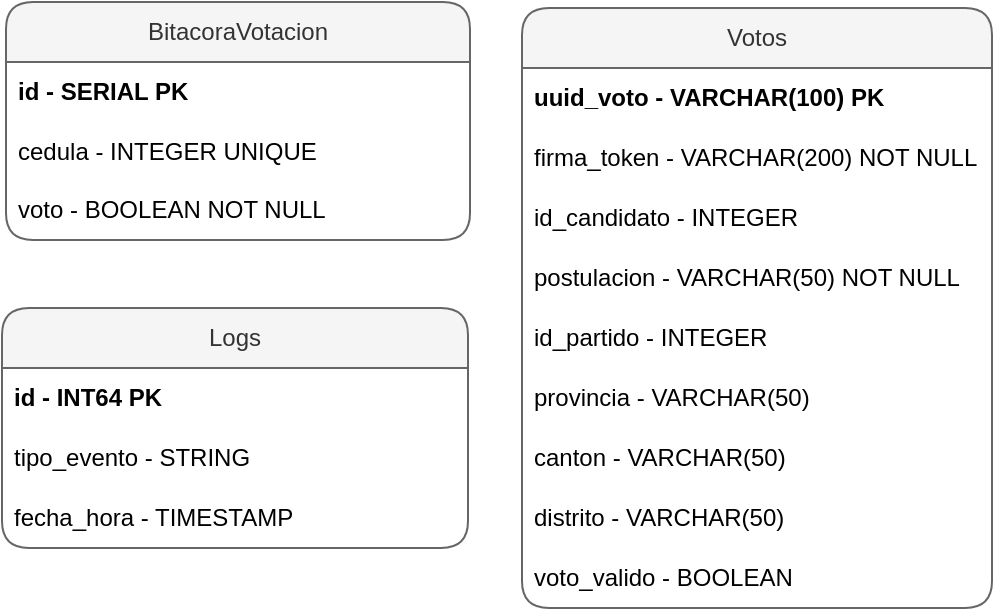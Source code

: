 <mxfile version="28.0.7">
  <diagram name="Página-1" id="QSn2kg2s8WgcVJjPrvwM">
    <mxGraphModel dx="2066" dy="1135" grid="0" gridSize="10" guides="0" tooltips="1" connect="1" arrows="1" fold="1" page="1" pageScale="1" pageWidth="827" pageHeight="1169" math="0" shadow="0">
      <root>
        <mxCell id="0" />
        <mxCell id="1" parent="0" />
        <mxCell id="sgpMom1ANKUA71IKYA8W-1" value="BitacoraVotacion" style="swimlane;fontStyle=0;childLayout=stackLayout;horizontal=1;startSize=30;horizontalStack=0;resizeParent=1;resizeParentMax=0;resizeLast=0;collapsible=1;marginBottom=0;whiteSpace=wrap;html=1;fillColor=#f5f5f5;fontColor=#333333;strokeColor=#666666;rounded=1;" parent="1" vertex="1">
          <mxGeometry x="122" y="357" width="232" height="119" as="geometry" />
        </mxCell>
        <mxCell id="sgpMom1ANKUA71IKYA8W-2" value="&lt;b&gt;id - SERIAL PK&lt;/b&gt;" style="text;strokeColor=none;fillColor=none;align=left;verticalAlign=middle;spacingLeft=4;spacingRight=4;overflow=hidden;points=[[0,0.5],[1,0.5]];portConstraint=eastwest;rotatable=0;whiteSpace=wrap;html=1;" parent="sgpMom1ANKUA71IKYA8W-1" vertex="1">
          <mxGeometry y="30" width="232" height="30" as="geometry" />
        </mxCell>
        <mxCell id="sgpMom1ANKUA71IKYA8W-3" value="cedula - INTEGER UNIQUE" style="text;strokeColor=none;fillColor=none;align=left;verticalAlign=middle;spacingLeft=4;spacingRight=4;overflow=hidden;points=[[0,0.5],[1,0.5]];portConstraint=eastwest;rotatable=0;whiteSpace=wrap;html=1;" parent="sgpMom1ANKUA71IKYA8W-1" vertex="1">
          <mxGeometry y="60" width="232" height="29" as="geometry" />
        </mxCell>
        <mxCell id="sgpMom1ANKUA71IKYA8W-4" value="voto - BOOLEAN NOT NULL" style="text;strokeColor=none;fillColor=none;align=left;verticalAlign=middle;spacingLeft=4;spacingRight=4;overflow=hidden;points=[[0,0.5],[1,0.5]];portConstraint=eastwest;rotatable=0;whiteSpace=wrap;html=1;" parent="sgpMom1ANKUA71IKYA8W-1" vertex="1">
          <mxGeometry y="89" width="232" height="30" as="geometry" />
        </mxCell>
        <mxCell id="sgpMom1ANKUA71IKYA8W-6" value="Votos" style="swimlane;fontStyle=0;childLayout=stackLayout;horizontal=1;startSize=30;horizontalStack=0;resizeParent=1;resizeParentMax=0;resizeLast=0;collapsible=1;marginBottom=0;whiteSpace=wrap;html=1;fillColor=#f5f5f5;fontColor=#333333;strokeColor=#666666;rounded=1;" parent="1" vertex="1">
          <mxGeometry x="380" y="360" width="235" height="300" as="geometry" />
        </mxCell>
        <mxCell id="sgpMom1ANKUA71IKYA8W-7" value="&lt;b&gt;uuid_voto&amp;nbsp;- VARCHAR(100) PK&lt;/b&gt;" style="text;strokeColor=none;fillColor=none;align=left;verticalAlign=middle;spacingLeft=4;spacingRight=4;overflow=hidden;points=[[0,0.5],[1,0.5]];portConstraint=eastwest;rotatable=0;whiteSpace=wrap;html=1;" parent="sgpMom1ANKUA71IKYA8W-6" vertex="1">
          <mxGeometry y="30" width="235" height="30" as="geometry" />
        </mxCell>
        <mxCell id="sgpMom1ANKUA71IKYA8W-8" value="firma_token - VARCHAR(200) NOT NULL" style="text;strokeColor=none;fillColor=none;align=left;verticalAlign=middle;spacingLeft=4;spacingRight=4;overflow=hidden;points=[[0,0.5],[1,0.5]];portConstraint=eastwest;rotatable=0;whiteSpace=wrap;html=1;" parent="sgpMom1ANKUA71IKYA8W-6" vertex="1">
          <mxGeometry y="60" width="235" height="30" as="geometry" />
        </mxCell>
        <mxCell id="sgpMom1ANKUA71IKYA8W-9" value="id_candidato - INTEGER" style="text;strokeColor=none;fillColor=none;align=left;verticalAlign=middle;spacingLeft=4;spacingRight=4;overflow=hidden;points=[[0,0.5],[1,0.5]];portConstraint=eastwest;rotatable=0;whiteSpace=wrap;html=1;" parent="sgpMom1ANKUA71IKYA8W-6" vertex="1">
          <mxGeometry y="90" width="235" height="30" as="geometry" />
        </mxCell>
        <mxCell id="sgpMom1ANKUA71IKYA8W-10" value="postulacion - VARCHAR(50) NOT NULL" style="text;strokeColor=none;fillColor=none;align=left;verticalAlign=middle;spacingLeft=4;spacingRight=4;overflow=hidden;points=[[0,0.5],[1,0.5]];portConstraint=eastwest;rotatable=0;whiteSpace=wrap;html=1;" parent="sgpMom1ANKUA71IKYA8W-6" vertex="1">
          <mxGeometry y="120" width="235" height="30" as="geometry" />
        </mxCell>
        <mxCell id="sgpMom1ANKUA71IKYA8W-11" value="id_partido - INTEGER" style="text;strokeColor=none;fillColor=none;align=left;verticalAlign=middle;spacingLeft=4;spacingRight=4;overflow=hidden;points=[[0,0.5],[1,0.5]];portConstraint=eastwest;rotatable=0;whiteSpace=wrap;html=1;" parent="sgpMom1ANKUA71IKYA8W-6" vertex="1">
          <mxGeometry y="150" width="235" height="30" as="geometry" />
        </mxCell>
        <mxCell id="sgpMom1ANKUA71IKYA8W-12" value="provincia - VARCHAR(50)&amp;nbsp;" style="text;strokeColor=none;fillColor=none;align=left;verticalAlign=middle;spacingLeft=4;spacingRight=4;overflow=hidden;points=[[0,0.5],[1,0.5]];portConstraint=eastwest;rotatable=0;whiteSpace=wrap;html=1;" parent="sgpMom1ANKUA71IKYA8W-6" vertex="1">
          <mxGeometry y="180" width="235" height="30" as="geometry" />
        </mxCell>
        <mxCell id="sgpMom1ANKUA71IKYA8W-13" value="canton - VARCHAR(50)&amp;nbsp;" style="text;strokeColor=none;fillColor=none;align=left;verticalAlign=middle;spacingLeft=4;spacingRight=4;overflow=hidden;points=[[0,0.5],[1,0.5]];portConstraint=eastwest;rotatable=0;whiteSpace=wrap;html=1;" parent="sgpMom1ANKUA71IKYA8W-6" vertex="1">
          <mxGeometry y="210" width="235" height="30" as="geometry" />
        </mxCell>
        <mxCell id="sgpMom1ANKUA71IKYA8W-14" value="distrito -&amp;nbsp;VARCHAR(50)&amp;nbsp;" style="text;strokeColor=none;fillColor=none;align=left;verticalAlign=middle;spacingLeft=4;spacingRight=4;overflow=hidden;points=[[0,0.5],[1,0.5]];portConstraint=eastwest;rotatable=0;whiteSpace=wrap;html=1;" parent="sgpMom1ANKUA71IKYA8W-6" vertex="1">
          <mxGeometry y="240" width="235" height="30" as="geometry" />
        </mxCell>
        <mxCell id="sgpMom1ANKUA71IKYA8W-15" value="voto_valido - BOOLEAN" style="text;strokeColor=none;fillColor=none;align=left;verticalAlign=middle;spacingLeft=4;spacingRight=4;overflow=hidden;points=[[0,0.5],[1,0.5]];portConstraint=eastwest;rotatable=0;whiteSpace=wrap;html=1;" parent="sgpMom1ANKUA71IKYA8W-6" vertex="1">
          <mxGeometry y="270" width="235" height="30" as="geometry" />
        </mxCell>
        <mxCell id="sgpMom1ANKUA71IKYA8W-16" value="Logs" style="swimlane;fontStyle=0;childLayout=stackLayout;horizontal=1;startSize=30;horizontalStack=0;resizeParent=1;resizeParentMax=0;resizeLast=0;collapsible=1;marginBottom=0;whiteSpace=wrap;html=1;fillColor=#f5f5f5;fontColor=#333333;strokeColor=#666666;rounded=1;" parent="1" vertex="1">
          <mxGeometry x="120" y="510" width="233" height="120" as="geometry" />
        </mxCell>
        <mxCell id="sgpMom1ANKUA71IKYA8W-17" value="&lt;b&gt;id - INT64 PK&lt;/b&gt;" style="text;strokeColor=none;fillColor=none;align=left;verticalAlign=middle;spacingLeft=4;spacingRight=4;overflow=hidden;points=[[0,0.5],[1,0.5]];portConstraint=eastwest;rotatable=0;whiteSpace=wrap;html=1;" parent="sgpMom1ANKUA71IKYA8W-16" vertex="1">
          <mxGeometry y="30" width="233" height="30" as="geometry" />
        </mxCell>
        <mxCell id="sgpMom1ANKUA71IKYA8W-18" value="tipo_evento - STRING" style="text;strokeColor=none;fillColor=none;align=left;verticalAlign=middle;spacingLeft=4;spacingRight=4;overflow=hidden;points=[[0,0.5],[1,0.5]];portConstraint=eastwest;rotatable=0;whiteSpace=wrap;html=1;" parent="sgpMom1ANKUA71IKYA8W-16" vertex="1">
          <mxGeometry y="60" width="233" height="30" as="geometry" />
        </mxCell>
        <mxCell id="sgpMom1ANKUA71IKYA8W-19" value="fecha_hora - TIMESTAMP" style="text;strokeColor=none;fillColor=none;align=left;verticalAlign=middle;spacingLeft=4;spacingRight=4;overflow=hidden;points=[[0,0.5],[1,0.5]];portConstraint=eastwest;rotatable=0;whiteSpace=wrap;html=1;" parent="sgpMom1ANKUA71IKYA8W-16" vertex="1">
          <mxGeometry y="90" width="233" height="30" as="geometry" />
        </mxCell>
      </root>
    </mxGraphModel>
  </diagram>
</mxfile>
